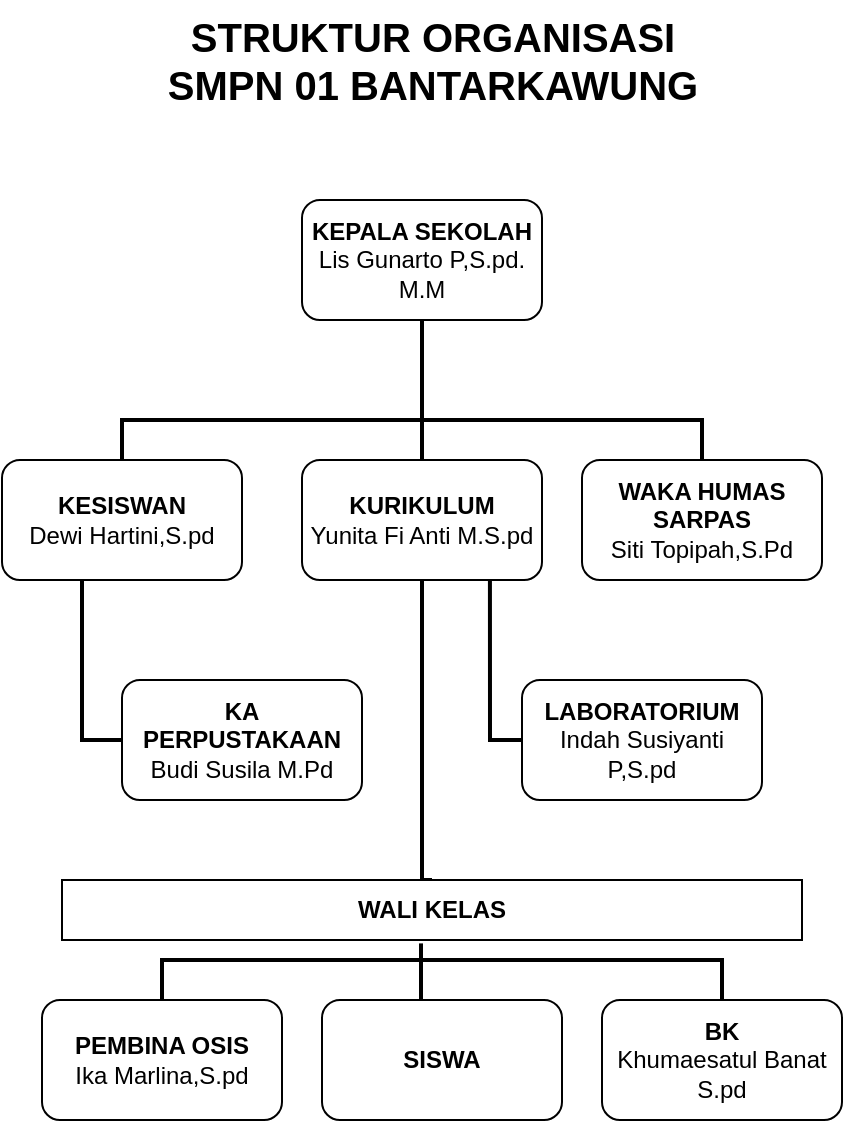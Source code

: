 <mxfile version="21.1.2" type="device">
  <diagram name="Page-1" id="TmBYBfiIw3bX-lFSrJD7">
    <mxGraphModel dx="1568" dy="1153" grid="1" gridSize="10" guides="1" tooltips="1" connect="1" arrows="1" fold="1" page="1" pageScale="1" pageWidth="850" pageHeight="1100" math="0" shadow="0">
      <root>
        <mxCell id="0" />
        <mxCell id="1" parent="0" />
        <mxCell id="rWKVjru4mFaC3Y2RYVHS-4" style="edgeStyle=orthogonalEdgeStyle;rounded=0;orthogonalLoop=1;jettySize=auto;html=1;endArrow=none;endFill=0;strokeWidth=2;" edge="1" parent="1" source="ey9x1VamxxvaYLZBhdVK-1" target="ey9x1VamxxvaYLZBhdVK-5">
          <mxGeometry relative="1" as="geometry" />
        </mxCell>
        <mxCell id="ey9x1VamxxvaYLZBhdVK-1" value="&lt;b&gt;KEPALA SEKOLAH&lt;/b&gt;&lt;br&gt;Lis Gunarto P,S.pd. M.M" style="rounded=1;whiteSpace=wrap;html=1;" parent="1" vertex="1">
          <mxGeometry x="340" y="200" width="120" height="60" as="geometry" />
        </mxCell>
        <mxCell id="rWKVjru4mFaC3Y2RYVHS-13" style="edgeStyle=orthogonalEdgeStyle;rounded=0;orthogonalLoop=1;jettySize=auto;html=1;entryX=0.783;entryY=0.948;entryDx=0;entryDy=0;entryPerimeter=0;endArrow=none;endFill=0;strokeWidth=2;" edge="1" parent="1" source="ey9x1VamxxvaYLZBhdVK-4" target="ey9x1VamxxvaYLZBhdVK-5">
          <mxGeometry relative="1" as="geometry">
            <Array as="points">
              <mxPoint x="434" y="470" />
            </Array>
          </mxGeometry>
        </mxCell>
        <mxCell id="ey9x1VamxxvaYLZBhdVK-4" value="&lt;b&gt;LABORATORIUM&lt;/b&gt;&lt;br&gt;Indah Susiyanti P,S.pd" style="rounded=1;whiteSpace=wrap;html=1;" parent="1" vertex="1">
          <mxGeometry x="450" y="440" width="120" height="60" as="geometry" />
        </mxCell>
        <mxCell id="rWKVjru4mFaC3Y2RYVHS-10" style="edgeStyle=orthogonalEdgeStyle;rounded=0;orthogonalLoop=1;jettySize=auto;html=1;entryX=0.5;entryY=0;entryDx=0;entryDy=0;endArrow=none;endFill=0;strokeWidth=2;" edge="1" parent="1" source="ey9x1VamxxvaYLZBhdVK-5" target="rWKVjru4mFaC3Y2RYVHS-2">
          <mxGeometry relative="1" as="geometry">
            <Array as="points">
              <mxPoint x="400" y="540" />
            </Array>
          </mxGeometry>
        </mxCell>
        <mxCell id="ey9x1VamxxvaYLZBhdVK-5" value="&lt;b&gt;KURIKULUM&lt;/b&gt;&lt;br&gt;Yunita Fi Anti M.S.pd" style="rounded=1;whiteSpace=wrap;html=1;" parent="1" vertex="1">
          <mxGeometry x="340" y="330" width="120" height="60" as="geometry" />
        </mxCell>
        <mxCell id="rWKVjru4mFaC3Y2RYVHS-6" style="edgeStyle=orthogonalEdgeStyle;rounded=0;orthogonalLoop=1;jettySize=auto;html=1;strokeWidth=2;endArrow=none;endFill=0;" edge="1" parent="1" source="ey9x1VamxxvaYLZBhdVK-6" target="ey9x1VamxxvaYLZBhdVK-1">
          <mxGeometry relative="1" as="geometry">
            <Array as="points">
              <mxPoint x="250" y="310" />
              <mxPoint x="400" y="310" />
            </Array>
          </mxGeometry>
        </mxCell>
        <mxCell id="rWKVjru4mFaC3Y2RYVHS-12" style="edgeStyle=orthogonalEdgeStyle;rounded=0;orthogonalLoop=1;jettySize=auto;html=1;entryX=0;entryY=0.5;entryDx=0;entryDy=0;endArrow=none;endFill=0;strokeWidth=2;" edge="1" parent="1" source="ey9x1VamxxvaYLZBhdVK-6" target="rWKVjru4mFaC3Y2RYVHS-1">
          <mxGeometry relative="1" as="geometry">
            <Array as="points">
              <mxPoint x="230" y="470" />
            </Array>
          </mxGeometry>
        </mxCell>
        <mxCell id="ey9x1VamxxvaYLZBhdVK-6" value="&lt;b&gt;KESISWAN&lt;/b&gt;&lt;br&gt;Dewi Hartini,S.pd" style="rounded=1;whiteSpace=wrap;html=1;" parent="1" vertex="1">
          <mxGeometry x="190" y="330" width="120" height="60" as="geometry" />
        </mxCell>
        <mxCell id="rWKVjru4mFaC3Y2RYVHS-5" style="edgeStyle=orthogonalEdgeStyle;rounded=0;orthogonalLoop=1;jettySize=auto;html=1;entryX=0.5;entryY=1;entryDx=0;entryDy=0;endArrow=none;endFill=0;strokeWidth=2;" edge="1" parent="1" source="ey9x1VamxxvaYLZBhdVK-8" target="ey9x1VamxxvaYLZBhdVK-1">
          <mxGeometry relative="1" as="geometry">
            <Array as="points">
              <mxPoint x="540" y="310" />
              <mxPoint x="400" y="310" />
            </Array>
          </mxGeometry>
        </mxCell>
        <mxCell id="ey9x1VamxxvaYLZBhdVK-8" value="&lt;b&gt;WAKA HUMAS SARPAS&lt;/b&gt;&lt;br&gt;Siti Topipah,S.Pd" style="rounded=1;whiteSpace=wrap;html=1;" parent="1" vertex="1">
          <mxGeometry x="480" y="330" width="120" height="60" as="geometry" />
        </mxCell>
        <mxCell id="rWKVjru4mFaC3Y2RYVHS-16" style="edgeStyle=orthogonalEdgeStyle;rounded=0;orthogonalLoop=1;jettySize=auto;html=1;strokeWidth=2;endArrow=none;endFill=0;" edge="1" parent="1" source="ey9x1VamxxvaYLZBhdVK-9">
          <mxGeometry relative="1" as="geometry">
            <mxPoint x="400" y="580" as="targetPoint" />
            <Array as="points">
              <mxPoint x="270" y="580" />
            </Array>
          </mxGeometry>
        </mxCell>
        <mxCell id="ey9x1VamxxvaYLZBhdVK-9" value="&lt;b&gt;PEMBINA OSIS&lt;/b&gt;&lt;br&gt;Ika Marlina,S.pd" style="rounded=1;whiteSpace=wrap;html=1;" parent="1" vertex="1">
          <mxGeometry x="210" y="600" width="120" height="60" as="geometry" />
        </mxCell>
        <mxCell id="rWKVjru4mFaC3Y2RYVHS-17" style="edgeStyle=orthogonalEdgeStyle;rounded=0;orthogonalLoop=1;jettySize=auto;html=1;strokeWidth=2;endArrow=none;endFill=0;" edge="1" parent="1" source="ey9x1VamxxvaYLZBhdVK-10">
          <mxGeometry relative="1" as="geometry">
            <mxPoint x="400" y="580" as="targetPoint" />
            <Array as="points">
              <mxPoint x="550" y="580" />
            </Array>
          </mxGeometry>
        </mxCell>
        <mxCell id="ey9x1VamxxvaYLZBhdVK-10" value="&lt;b&gt;BK&lt;/b&gt;&lt;br&gt;Khumaesatul Banat S.pd" style="rounded=1;whiteSpace=wrap;html=1;" parent="1" vertex="1">
          <mxGeometry x="490" y="600" width="120" height="60" as="geometry" />
        </mxCell>
        <mxCell id="rWKVjru4mFaC3Y2RYVHS-1" value="&lt;b&gt;KA PERPUSTAKAAN&lt;/b&gt;&lt;br&gt;Budi Susila M.Pd" style="rounded=1;whiteSpace=wrap;html=1;" vertex="1" parent="1">
          <mxGeometry x="250" y="440" width="120" height="60" as="geometry" />
        </mxCell>
        <mxCell id="rWKVjru4mFaC3Y2RYVHS-2" value="&lt;b&gt;WALI KELAS&lt;/b&gt;" style="rounded=0;whiteSpace=wrap;html=1;" vertex="1" parent="1">
          <mxGeometry x="220" y="540" width="370" height="30" as="geometry" />
        </mxCell>
        <mxCell id="rWKVjru4mFaC3Y2RYVHS-15" style="edgeStyle=orthogonalEdgeStyle;rounded=0;orthogonalLoop=1;jettySize=auto;html=1;entryX=0.485;entryY=1.056;entryDx=0;entryDy=0;entryPerimeter=0;endArrow=none;endFill=0;strokeWidth=2;" edge="1" parent="1" source="rWKVjru4mFaC3Y2RYVHS-3" target="rWKVjru4mFaC3Y2RYVHS-2">
          <mxGeometry relative="1" as="geometry">
            <Array as="points">
              <mxPoint x="400" y="572" />
            </Array>
          </mxGeometry>
        </mxCell>
        <mxCell id="rWKVjru4mFaC3Y2RYVHS-3" value="&lt;b&gt;SISWA&lt;/b&gt;" style="rounded=1;whiteSpace=wrap;html=1;" vertex="1" parent="1">
          <mxGeometry x="350" y="600" width="120" height="60" as="geometry" />
        </mxCell>
        <mxCell id="rWKVjru4mFaC3Y2RYVHS-18" value="&lt;b style=&quot;font-size: 20px;&quot;&gt;STRUKTUR ORGANISASI&lt;br&gt;SMPN 01 BANTARKAWUNG&lt;/b&gt;" style="text;html=1;align=center;verticalAlign=middle;resizable=0;points=[];autosize=1;strokeColor=none;fillColor=none;" vertex="1" parent="1">
          <mxGeometry x="260" y="100" width="290" height="60" as="geometry" />
        </mxCell>
      </root>
    </mxGraphModel>
  </diagram>
</mxfile>

